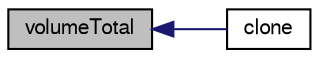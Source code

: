 digraph "volumeTotal"
{
  bgcolor="transparent";
  edge [fontname="FreeSans",fontsize="10",labelfontname="FreeSans",labelfontsize="10"];
  node [fontname="FreeSans",fontsize="10",shape=record];
  rankdir="LR";
  Node1428 [label="volumeTotal",height=0.2,width=0.4,color="black", fillcolor="grey75", style="filled", fontcolor="black"];
  Node1428 -> Node1429 [dir="back",color="midnightblue",fontsize="10",style="solid",fontname="FreeSans"];
  Node1429 [label="clone",height=0.2,width=0.4,color="black",URL="$a24074.html#ac6d7055f88f8ceb366a9f64d3ba635e0",tooltip="Construct and return a clone. "];
}
